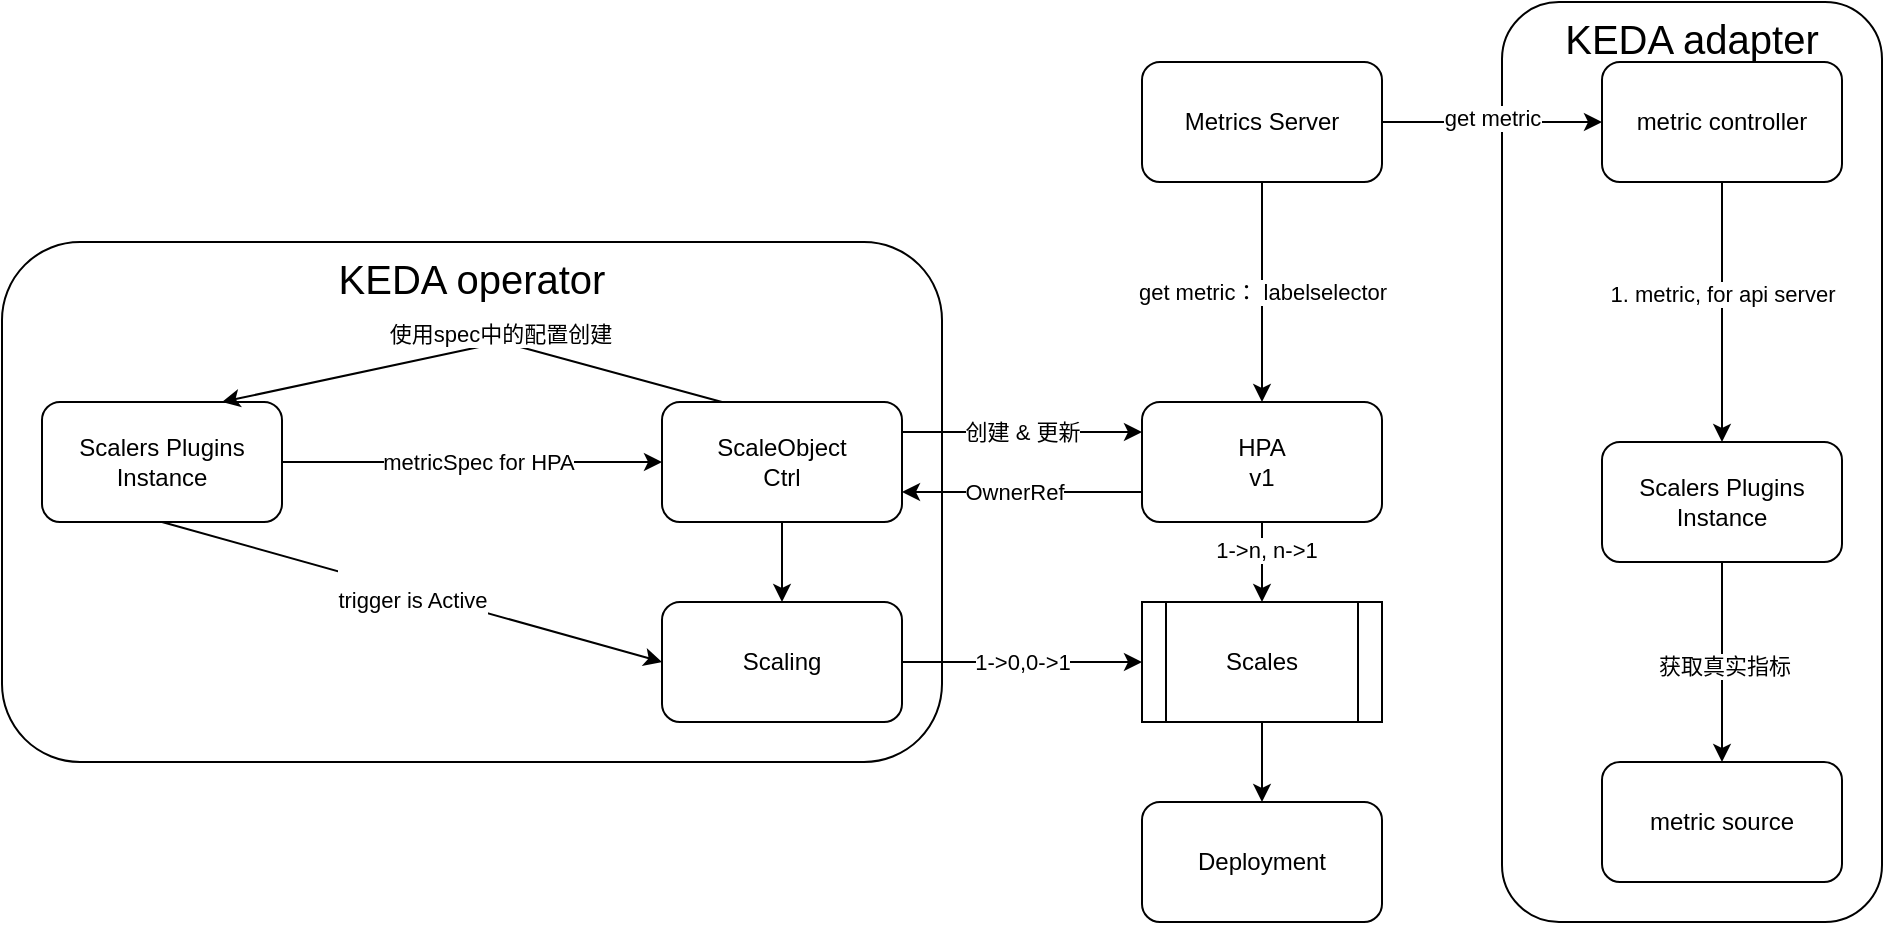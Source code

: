 <mxfile>
    <diagram id="DjkoZLNMGTjc5WmWfxmH" name="Page-1">
        <mxGraphModel dx="1709" dy="1711" grid="1" gridSize="10" guides="1" tooltips="1" connect="1" arrows="1" fold="1" page="1" pageScale="1" pageWidth="827" pageHeight="1169" math="0" shadow="0">
            <root>
                <mxCell id="0"/>
                <mxCell id="1" parent="0"/>
                <mxCell id="8KWgN8_wlhQ4xCYnKy0P-49" value="&lt;font style=&quot;font-size: 20px&quot;&gt;KEDA adapter&lt;/font&gt;" style="rounded=1;whiteSpace=wrap;html=1;fillColor=none;verticalAlign=top;fontSize=20;" parent="1" vertex="1">
                    <mxGeometry x="630" y="-10" width="190" height="460" as="geometry"/>
                </mxCell>
                <mxCell id="8KWgN8_wlhQ4xCYnKy0P-45" value="KEDA operator" style="rounded=1;whiteSpace=wrap;html=1;fillColor=none;verticalAlign=top;fontSize=20;" parent="1" vertex="1">
                    <mxGeometry x="-120" y="110" width="470" height="260" as="geometry"/>
                </mxCell>
                <mxCell id="7" value="" style="edgeStyle=none;html=1;startArrow=classic;startFill=1;endArrow=none;endFill=0;entryX=0;entryY=0.75;entryDx=0;entryDy=0;" parent="1" target="4" edge="1">
                    <mxGeometry relative="1" as="geometry">
                        <mxPoint x="330" y="235" as="sourcePoint"/>
                    </mxGeometry>
                </mxCell>
                <mxCell id="8" value="OwnerRef" style="edgeLabel;html=1;align=center;verticalAlign=middle;resizable=0;points=[];" parent="7" vertex="1" connectable="0">
                    <mxGeometry x="-0.2" y="2" relative="1" as="geometry">
                        <mxPoint x="8" y="2" as="offset"/>
                    </mxGeometry>
                </mxCell>
                <mxCell id="8KWgN8_wlhQ4xCYnKy0P-47" value="" style="edgeStyle=none;html=1;fontSize=20;startArrow=none;startFill=0;endArrow=classic;endFill=1;" parent="1" source="2" target="8KWgN8_wlhQ4xCYnKy0P-46" edge="1">
                    <mxGeometry relative="1" as="geometry"/>
                </mxCell>
                <mxCell id="2" value="ScaleObject&lt;br&gt;Ctrl" style="rounded=1;whiteSpace=wrap;html=1;" parent="1" vertex="1">
                    <mxGeometry x="210" y="190" width="120" height="60" as="geometry"/>
                </mxCell>
                <mxCell id="4" value="HPA&lt;br&gt;v1" style="rounded=1;whiteSpace=wrap;html=1;" parent="1" vertex="1">
                    <mxGeometry x="450" y="190" width="120" height="60" as="geometry"/>
                </mxCell>
                <mxCell id="9" value="Metrics Server" style="rounded=1;whiteSpace=wrap;html=1;" parent="1" vertex="1">
                    <mxGeometry x="450" y="20" width="120" height="60" as="geometry"/>
                </mxCell>
                <mxCell id="12" value="get metric： labelselector" style="endArrow=classic;html=1;entryX=0.5;entryY=0;entryDx=0;entryDy=0;exitX=0.5;exitY=1;exitDx=0;exitDy=0;" parent="1" source="9" target="4" edge="1">
                    <mxGeometry width="50" height="50" relative="1" as="geometry">
                        <mxPoint x="430" y="310" as="sourcePoint"/>
                        <mxPoint x="480" y="260" as="targetPoint"/>
                    </mxGeometry>
                </mxCell>
                <mxCell id="13" value="Scales" style="shape=process;whiteSpace=wrap;html=1;backgroundOutline=1;" parent="1" vertex="1">
                    <mxGeometry x="450" y="290" width="120" height="60" as="geometry"/>
                </mxCell>
                <mxCell id="14" value="Deployment" style="rounded=1;whiteSpace=wrap;html=1;" parent="1" vertex="1">
                    <mxGeometry x="450" y="390" width="120" height="60" as="geometry"/>
                </mxCell>
                <mxCell id="15" value="1-&amp;gt;0,0-&amp;gt;1" style="endArrow=classic;html=1;entryX=0;entryY=0.5;entryDx=0;entryDy=0;" parent="1" source="8KWgN8_wlhQ4xCYnKy0P-46" target="13" edge="1">
                    <mxGeometry width="50" height="50" relative="1" as="geometry">
                        <mxPoint x="430" y="310" as="sourcePoint"/>
                        <mxPoint x="480" y="260" as="targetPoint"/>
                    </mxGeometry>
                </mxCell>
                <mxCell id="16" value="" style="endArrow=classic;html=1;exitX=0.5;exitY=1;exitDx=0;exitDy=0;" parent="1" source="4" target="13" edge="1">
                    <mxGeometry width="50" height="50" relative="1" as="geometry">
                        <mxPoint x="430" y="310" as="sourcePoint"/>
                        <mxPoint x="570" y="250" as="targetPoint"/>
                    </mxGeometry>
                </mxCell>
                <mxCell id="18" value="1-&amp;gt;n, n-&amp;gt;1" style="edgeLabel;html=1;align=center;verticalAlign=middle;resizable=0;points=[];" parent="16" vertex="1" connectable="0">
                    <mxGeometry x="-0.3" y="2" relative="1" as="geometry">
                        <mxPoint as="offset"/>
                    </mxGeometry>
                </mxCell>
                <mxCell id="17" value="" style="endArrow=classic;html=1;entryX=0.5;entryY=0;entryDx=0;entryDy=0;exitX=0.5;exitY=1;exitDx=0;exitDy=0;" parent="1" source="13" target="14" edge="1">
                    <mxGeometry width="50" height="50" relative="1" as="geometry">
                        <mxPoint x="430" y="310" as="sourcePoint"/>
                        <mxPoint x="480" y="260" as="targetPoint"/>
                    </mxGeometry>
                </mxCell>
                <mxCell id="8KWgN8_wlhQ4xCYnKy0P-22" value="" style="edgeStyle=none;html=1;startArrow=none;startFill=0;endArrow=classic;endFill=1;align=left;" parent="1" source="8KWgN8_wlhQ4xCYnKy0P-21" target="2" edge="1">
                    <mxGeometry relative="1" as="geometry"/>
                </mxCell>
                <mxCell id="8KWgN8_wlhQ4xCYnKy0P-23" value="&lt;span&gt;metricSpec for HPA&lt;/span&gt;" style="edgeLabel;html=1;align=center;verticalAlign=middle;resizable=0;points=[];" parent="8KWgN8_wlhQ4xCYnKy0P-22" vertex="1" connectable="0">
                    <mxGeometry x="-0.409" y="-1" relative="1" as="geometry">
                        <mxPoint x="42" y="-1" as="offset"/>
                    </mxGeometry>
                </mxCell>
                <mxCell id="8KWgN8_wlhQ4xCYnKy0P-21" value="Scalers Plugins&lt;br&gt;Instance" style="whiteSpace=wrap;html=1;rounded=1;" parent="1" vertex="1">
                    <mxGeometry x="-100" y="190" width="120" height="60" as="geometry"/>
                </mxCell>
                <mxCell id="8KWgN8_wlhQ4xCYnKy0P-26" value="" style="endArrow=classic;html=1;exitX=0.25;exitY=0;exitDx=0;exitDy=0;entryX=0.75;entryY=0;entryDx=0;entryDy=0;" parent="1" source="2" target="8KWgN8_wlhQ4xCYnKy0P-21" edge="1">
                    <mxGeometry width="50" height="50" relative="1" as="geometry">
                        <mxPoint x="130" y="290" as="sourcePoint"/>
                        <mxPoint x="10" y="180" as="targetPoint"/>
                        <Array as="points">
                            <mxPoint x="130" y="160"/>
                        </Array>
                    </mxGeometry>
                </mxCell>
                <mxCell id="8KWgN8_wlhQ4xCYnKy0P-27" value="使用spec中的配置创建" style="edgeLabel;html=1;align=center;verticalAlign=middle;resizable=0;points=[];" parent="8KWgN8_wlhQ4xCYnKy0P-26" vertex="1" connectable="0">
                    <mxGeometry x="0.157" y="-3" relative="1" as="geometry">
                        <mxPoint x="34" y="-9" as="offset"/>
                    </mxGeometry>
                </mxCell>
                <mxCell id="8KWgN8_wlhQ4xCYnKy0P-28" value="创建 &amp;amp; 更新" style="endArrow=classic;html=1;entryX=0;entryY=0.25;entryDx=0;entryDy=0;exitX=1;exitY=0.25;exitDx=0;exitDy=0;" parent="1" source="2" target="4" edge="1">
                    <mxGeometry width="50" height="50" relative="1" as="geometry">
                        <mxPoint x="130" y="290" as="sourcePoint"/>
                        <mxPoint x="180" y="240" as="targetPoint"/>
                        <Array as="points"/>
                    </mxGeometry>
                </mxCell>
                <mxCell id="8KWgN8_wlhQ4xCYnKy0P-31" value="" style="endArrow=classic;html=1;exitX=1;exitY=0.5;exitDx=0;exitDy=0;" parent="1" source="9" target="8KWgN8_wlhQ4xCYnKy0P-43" edge="1">
                    <mxGeometry width="50" height="50" relative="1" as="geometry">
                        <mxPoint x="130" y="290" as="sourcePoint"/>
                        <mxPoint x="180" y="240" as="targetPoint"/>
                    </mxGeometry>
                </mxCell>
                <mxCell id="8KWgN8_wlhQ4xCYnKy0P-32" value="get metric" style="edgeLabel;html=1;align=center;verticalAlign=middle;resizable=0;points=[];" parent="8KWgN8_wlhQ4xCYnKy0P-31" vertex="1" connectable="0">
                    <mxGeometry x="0.003" y="2" relative="1" as="geometry">
                        <mxPoint as="offset"/>
                    </mxGeometry>
                </mxCell>
                <mxCell id="8KWgN8_wlhQ4xCYnKy0P-38" value="" style="edgeStyle=none;html=1;startArrow=none;startFill=0;endArrow=classic;endFill=1;" parent="1" source="8KWgN8_wlhQ4xCYnKy0P-40" target="8KWgN8_wlhQ4xCYnKy0P-44" edge="1">
                    <mxGeometry relative="1" as="geometry"/>
                </mxCell>
                <mxCell id="8KWgN8_wlhQ4xCYnKy0P-39" value="获取真实指标" style="edgeLabel;html=1;align=center;verticalAlign=middle;resizable=0;points=[];" parent="8KWgN8_wlhQ4xCYnKy0P-38" vertex="1" connectable="0">
                    <mxGeometry x="0.04" y="1" relative="1" as="geometry">
                        <mxPoint as="offset"/>
                    </mxGeometry>
                </mxCell>
                <mxCell id="8KWgN8_wlhQ4xCYnKy0P-40" value="Scalers Plugins&lt;br&gt;Instance" style="whiteSpace=wrap;html=1;rounded=1;" parent="1" vertex="1">
                    <mxGeometry x="680" y="210" width="120" height="60" as="geometry"/>
                </mxCell>
                <mxCell id="8KWgN8_wlhQ4xCYnKy0P-41" value="" style="edgeStyle=none;html=1;startArrow=none;startFill=0;endArrow=classic;endFill=1;" parent="1" source="8KWgN8_wlhQ4xCYnKy0P-43" target="8KWgN8_wlhQ4xCYnKy0P-40" edge="1">
                    <mxGeometry relative="1" as="geometry"/>
                </mxCell>
                <mxCell id="8KWgN8_wlhQ4xCYnKy0P-42" value="1. metric, for api server" style="edgeLabel;html=1;align=center;verticalAlign=middle;resizable=0;points=[];" parent="8KWgN8_wlhQ4xCYnKy0P-41" vertex="1" connectable="0">
                    <mxGeometry x="-0.143" relative="1" as="geometry">
                        <mxPoint as="offset"/>
                    </mxGeometry>
                </mxCell>
                <mxCell id="8KWgN8_wlhQ4xCYnKy0P-43" value="metric controller" style="whiteSpace=wrap;html=1;rounded=1;" parent="1" vertex="1">
                    <mxGeometry x="680" y="20" width="120" height="60" as="geometry"/>
                </mxCell>
                <mxCell id="8KWgN8_wlhQ4xCYnKy0P-44" value="metric source" style="rounded=1;whiteSpace=wrap;html=1;" parent="1" vertex="1">
                    <mxGeometry x="680" y="370" width="120" height="60" as="geometry"/>
                </mxCell>
                <mxCell id="8KWgN8_wlhQ4xCYnKy0P-46" value="Scaling" style="rounded=1;whiteSpace=wrap;html=1;" parent="1" vertex="1">
                    <mxGeometry x="210" y="290" width="120" height="60" as="geometry"/>
                </mxCell>
                <mxCell id="8KWgN8_wlhQ4xCYnKy0P-48" value="&lt;span style=&quot;font-size: 11px&quot;&gt;trigger is Active&lt;/span&gt;" style="endArrow=classic;html=1;fontSize=20;exitX=0.5;exitY=1;exitDx=0;exitDy=0;entryX=0;entryY=0.5;entryDx=0;entryDy=0;" parent="1" source="8KWgN8_wlhQ4xCYnKy0P-21" target="8KWgN8_wlhQ4xCYnKy0P-46" edge="1">
                    <mxGeometry width="50" height="50" relative="1" as="geometry">
                        <mxPoint x="200" y="250" as="sourcePoint"/>
                        <mxPoint x="250" y="200" as="targetPoint"/>
                    </mxGeometry>
                </mxCell>
            </root>
        </mxGraphModel>
    </diagram>
</mxfile>